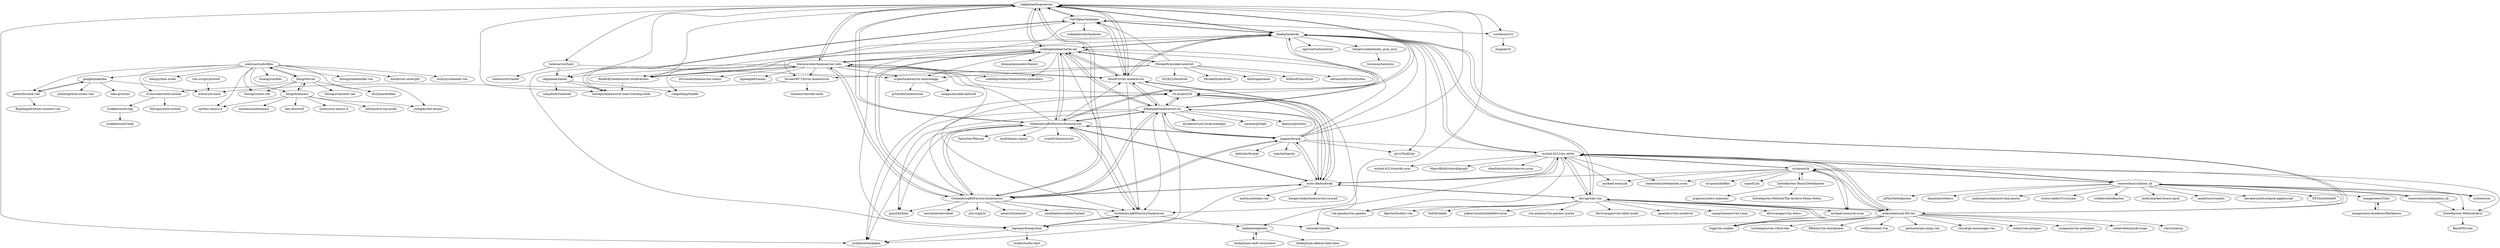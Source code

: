 digraph G {
"ralphbean/bugwarrior" -> "ValiValpas/taskopen"
"ralphbean/bugwarrior" -> "coddingtonbear/inthe.am"
"ralphbean/bugwarrior" -> "ralphbean/taskw"
"ralphbean/bugwarrior" -> "theunraveler/taskwarrior-web"
"ralphbean/bugwarrior" -> "tbabej/taskwiki"
"ralphbean/bugwarrior" -> "blindFS/vim-taskwarrior"
"ralphbean/bugwarrior" -> "GothenburgBitFactory/timewarrior"
"ralphbean/bugwarrior" -> "GothenburgBitFactory/taskwarrior"
"ralphbean/bugwarrior" -> "flickerfly/taskwarrior-notifications"
"ralphbean/bugwarrior" -> "jschlatow/taskopen"
"ralphbean/bugwarrior" -> "kdheepak/taskwarrior-tui"
"ralphbean/bugwarrior" -> "scottkosty/vit"
"ralphbean/bugwarrior" -> "GothenburgBitFactory/taskserver"
"ralphbean/bugwarrior" -> "kostajh/taskwarrior-time-tracking-hook"
"ralphbean/bugwarrior" -> "taskwarrior/task"
"Zettelkasten-Team/Zettelkasten" -> "sirupsen/zk"
"Zettelkasten-Team/Zettelkasten" -> "Zettelkasten-Method/The-Archive-Demo-Notes"
"Zettelkasten-Team/Zettelkasten" -> "argenos/zotero-mdnotes" ["e"=1]
"GothenburgBitFactory/taskwarrior" -> "GothenburgBitFactory/timewarrior"
"GothenburgBitFactory/taskwarrior" -> "kdheepak/taskwarrior-tui"
"GothenburgBitFactory/taskwarrior" -> "GothenburgBitFactory/taskserver"
"GothenburgBitFactory/taskwarrior" -> "coddingtonbear/inthe.am"
"GothenburgBitFactory/taskwarrior" -> "tools-life/taskwiki"
"GothenburgBitFactory/taskwarrior" -> "ralphbean/bugwarrior"
"GothenburgBitFactory/taskwarrior" -> "vit-project/vit"
"GothenburgBitFactory/taskwarrior" -> "vimwiki/vimwiki" ["e"=1]
"GothenburgBitFactory/taskwarrior" -> "jrnl-org/jrnl" ["e"=1]
"GothenburgBitFactory/taskwarrior" -> "naggie/dstask"
"GothenburgBitFactory/taskwarrior" -> "neomutt/neomutt" ["e"=1]
"GothenburgBitFactory/taskwarrior" -> "theunraveler/taskwarrior-web"
"GothenburgBitFactory/taskwarrior" -> "pimutils/khal" ["e"=1]
"GothenburgBitFactory/taskwarrior" -> "smallhadroncollider/taskell" ["e"=1]
"GothenburgBitFactory/taskwarrior" -> "newsboat/newsboat" ["e"=1]
"lervag/wiki.vim" -> "fcpg/vim-waikiki"
"lervag/wiki.vim" -> "michal-h21/vim-zettel"
"lervag/wiki.vim" -> "alok/notational-fzf-vim"
"lervag/wiki.vim" -> "samgriesemer/vim-roam"
"lervag/wiki.vim" -> "dhruvasagar/vim-dotoo" ["e"=1]
"lervag/wiki.vim" -> "tools-life/taskwiki"
"lervag/wiki.vim" -> "dkarter/bullets.vim" ["e"=1]
"lervag/wiki.vim" -> "tbabej/taskwiki"
"lervag/wiki.vim" -> "SidOfc/mkdx" ["e"=1]
"lervag/wiki.vim" -> "jakewvincent/mkdnflow.nvim" ["e"=1]
"lervag/wiki.vim" -> "vim-pandoc/vim-pandoc-syntax" ["e"=1]
"lervag/wiki.vim" -> "dhruvasagar/vim-table-mode" ["e"=1]
"lervag/wiki.vim" -> "vim-pandoc/vim-pandoc" ["e"=1]
"lervag/wiki.vim" -> "mickael-menu/zk-nvim" ["e"=1]
"lervag/wiki.vim" -> "gpanders/vim-medieval"
"coddingtonbear/inthe.am" -> "ralphbean/bugwarrior"
"coddingtonbear/inthe.am" -> "kdheepak/taskwarrior-tui"
"coddingtonbear/inthe.am" -> "theunraveler/taskwarrior-web"
"coddingtonbear/inthe.am" -> "GothenburgBitFactory/timewarrior"
"coddingtonbear/inthe.am" -> "GothenburgBitFactory/taskserver"
"coddingtonbear/inthe.am" -> "MirakelX/mirakel-android"
"coddingtonbear/inthe.am" -> "GothenburgBitFactory/taskwarrior"
"coddingtonbear/inthe.am" -> "bgregos/foreground"
"coddingtonbear/inthe.am" -> "svijee/taskwarrior-androidapp"
"coddingtonbear/inthe.am" -> "tbabej/taskwiki"
"coddingtonbear/inthe.am" -> "blindFS/vim-taskwarrior"
"coddingtonbear/inthe.am" -> "vit-project/vit"
"coddingtonbear/inthe.am" -> "liloman/pomodoroTasks2"
"coddingtonbear/inthe.am" -> "flickerfly/taskwarrior-notifications"
"coddingtonbear/inthe.am" -> "coddingtonbear/taskwarrior-pomodoro"
"sirupsen/zk" -> "michal-h21/vim-zettel"
"sirupsen/zk" -> "mickael-menu/zk" ["e"=1]
"sirupsen/zk" -> "mickael-menu/zk-nvim" ["e"=1]
"sirupsen/zk" -> "Zettelkasten-Method/zkviz"
"sirupsen/zk" -> "naps62/zk"
"sirupsen/zk" -> "sirupsen/dotfiles"
"sirupsen/zk" -> "renerocksai/sublime_zk"
"sirupsen/zk" -> "Zettelkasten-Team/Zettelkasten"
"sirupsen/zk" -> "renerocksai/telekasten.nvim" ["e"=1]
"sirupsen/zk" -> "alok/notational-fzf-vim"
"sirupsen/zk" -> "tools-life/taskwiki"
"renerocksai/sublime_zk" -> "renerocksai/sublimeless_zk"
"renerocksai/sublime_zk" -> "Zettelkasten-Method/zkviz"
"renerocksai/sublime_zk" -> "michal-h21/vim-zettel"
"renerocksai/sublime_zk" -> "iandol/scrivomatic" ["e"=1]
"renerocksai/sublime_zk" -> "davepwsmith/zotpick-applescript" ["e"=1]
"renerocksai/sublime_zk" -> "sirupsen/zk"
"renerocksai/sublime_zk" -> "EFLS/zetteldeft" ["e"=1]
"renerocksai/sublime_zk" -> "sjPlot/Zettelkasten"
"renerocksai/sublime_zk" -> "deanishe/zothero" ["e"=1]
"renerocksai/sublime_zk" -> "andymatuschak/note-link-janitor" ["e"=1]
"renerocksai/sublime_zk" -> "srid/neuron" ["e"=1]
"renerocksai/sublime_zk" -> "rochus-keller/CrossLine"
"renerocksai/sublime_zk" -> "crelder/zettelkasten"
"renerocksai/sublime_zk" -> "kotfu/marked-bonus-pack" ["e"=1]
"renerocksai/sublime_zk" -> "mangecoeur/Citer"
"google/maktaba" -> "luke-gru/riml" ["e"=1]
"google/maktaba" -> "arecarn/crunch"
"google/maktaba" -> "jaxbot/github-issues.vim" ["e"=1]
"google/maktaba" -> "jaxbot/brolink.vim"
"joedicastro/dotfiles" -> "lxneng/vimfiles"
"joedicastro/dotfiles" -> "bling/dotvim"
"joedicastro/dotfiles" -> "sachac/.emacs.d" ["e"=1]
"joedicastro/dotfiles" -> "Shougo/unite.vim" ["e"=1]
"joedicastro/dotfiles" -> "google/maktaba"
"joedicastro/dotfiles" -> "jaxbot/brolink.vim"
"joedicastro/dotfiles" -> "Shougo/neobundle.vim" ["e"=1]
"joedicastro/dotfiles" -> "h1mesuke/unite-outline"
"joedicastro/dotfiles" -> "bling/dotemacs"
"joedicastro/dotfiles" -> "kmnk/vim-unite-giti"
"joedicastro/dotfiles" -> "itchyny/calendar.vim" ["e"=1]
"joedicastro/dotfiles" -> "klen/python-mode" ["e"=1]
"joedicastro/dotfiles" -> "jwiegley/dot-emacs" ["e"=1]
"bling/dotvim" -> "bling/dotemacs"
"bling/dotvim" -> "terryma/dotfiles"
"bling/dotvim" -> "Shougo/vimshell.vim" ["e"=1]
"bling/dotvim" -> "Shougo/unite.vim" ["e"=1]
"bling/dotvim" -> "joedicastro/dotfiles"
"bling/dotvim" -> "h1mesuke/unite-outline"
"ralphbean/taskw" -> "campbellr/taskweb"
"ralphbean/taskw" -> "robgolding/tasklib"
"ralphbean/taskw" -> "kostajh/taskwarrior-time-tracking-hook"
"svijee/taskwarrior-androidapp" -> "azapps/mirakel-android" ["e"=1]
"svijee/taskwarrior-androidapp" -> "pi3ch/tb2taskwarrior"
"theunraveler/taskwarrior-web" -> "flickerfly/taskwarrior-notifications"
"theunraveler/taskwarrior-web" -> "coddingtonbear/inthe.am"
"theunraveler/taskwarrior-web" -> "ralphbean/bugwarrior"
"theunraveler/taskwarrior-web" -> "ralphbean/taskw"
"theunraveler/taskwarrior-web" -> "blindFS/vim-taskwarrior"
"theunraveler/taskwarrior-web" -> "svijee/taskwarrior-androidapp"
"theunraveler/taskwarrior-web" -> "farseer90718/vim-taskwarrior"
"theunraveler/taskwarrior-web" -> "vit-project/vit"
"theunraveler/taskwarrior-web" -> "GothenburgBitFactory/taskserver"
"theunraveler/taskwarrior-web" -> "coddingtonbear/taskwarrior-pomodoro"
"theunraveler/taskwarrior-web" -> "bgregos/foreground"
"theunraveler/taskwarrior-web" -> "ValiValpas/taskopen"
"theunraveler/taskwarrior-web" -> "GothenburgBitFactory/taskwarrior"
"theunraveler/taskwarrior-web" -> "DCsunset/taskwarrior-webui"
"theunraveler/taskwarrior-web" -> "mjheagle8/tasknc"
"vim-scripts/DrawIt" -> "arecarn/crunch"
"vit-project/vit" -> "kdheepak/taskwarrior-tui"
"vit-project/vit" -> "tools-life/taskwiki"
"vit-project/vit" -> "tbabej/taskpirate"
"vit-project/vit" -> "jschlatow/taskopen"
"michal-h21/vim-zettel" -> "alok/notational-fzf-vim"
"michal-h21/vim-zettel" -> "sirupsen/zk"
"michal-h21/vim-zettel" -> "michal-h21/vimwiki-sync"
"michal-h21/vim-zettel" -> "tools-life/taskwiki"
"michal-h21/vim-zettel" -> "lervag/wiki.vim"
"michal-h21/vim-zettel" -> "mickael-menu/zk-nvim" ["e"=1]
"michal-h21/vim-zettel" -> "MaxvdKolk/vimwikigraph"
"michal-h21/vim-zettel" -> "tbabej/taskwiki"
"michal-h21/vim-zettel" -> "renerocksai/sublime_zk"
"michal-h21/vim-zettel" -> "mickael-menu/zk" ["e"=1]
"michal-h21/vim-zettel" -> "vim-pandoc/vim-pandoc" ["e"=1]
"michal-h21/vim-zettel" -> "oberblastmeister/neuron.nvim" ["e"=1]
"michal-h21/vim-zettel" -> "vimwiki/vimwiki" ["e"=1]
"michal-h21/vim-zettel" -> "renerocksai/telekasten.nvim" ["e"=1]
"michal-h21/vim-zettel" -> "srid/neuron" ["e"=1]
"alok/notational-fzf-vim" -> "michal-h21/vim-zettel"
"alok/notational-fzf-vim" -> "lervag/wiki.vim"
"alok/notational-fzf-vim" -> "fcpg/vim-waikiki"
"alok/notational-fzf-vim" -> "wellle/context.vim" ["e"=1]
"alok/notational-fzf-vim" -> "pechorin/any-jump.vim" ["e"=1]
"alok/notational-fzf-vim" -> "vimwiki/vimwiki" ["e"=1]
"alok/notational-fzf-vim" -> "tbabej/taskwiki"
"alok/notational-fzf-vim" -> "rhysd/git-messenger.vim" ["e"=1]
"alok/notational-fzf-vim" -> "mhinz/vim-grepper" ["e"=1]
"alok/notational-fzf-vim" -> "junegunn/vim-peekaboo" ["e"=1]
"alok/notational-fzf-vim" -> "unblevable/quick-scope" ["e"=1]
"alok/notational-fzf-vim" -> "sirupsen/zk"
"alok/notational-fzf-vim" -> "vhyrro/neorg" ["e"=1]
"alok/notational-fzf-vim" -> "liuchengxu/vim-which-key" ["e"=1]
"alok/notational-fzf-vim" -> "RRethy/vim-hexokinase" ["e"=1]
"GothenburgBitFactory/timewarrior" -> "GothenburgBitFactory/taskwarrior"
"GothenburgBitFactory/timewarrior" -> "GothenburgBitFactory/taskserver"
"GothenburgBitFactory/timewarrior" -> "kdheepak/taskwarrior-tui"
"GothenburgBitFactory/timewarrior" -> "coddingtonbear/inthe.am"
"GothenburgBitFactory/timewarrior" -> "tools-life/taskwiki"
"GothenburgBitFactory/timewarrior" -> "ralphbean/bugwarrior"
"GothenburgBitFactory/timewarrior" -> "tbabej/taskwiki"
"GothenburgBitFactory/timewarrior" -> "TailorDev/Watson" ["e"=1]
"GothenburgBitFactory/timewarrior" -> "lauft/timew-report"
"GothenburgBitFactory/timewarrior" -> "svenXY/timewarrior"
"GothenburgBitFactory/timewarrior" -> "blindFS/vim-taskwarrior"
"GothenburgBitFactory/timewarrior" -> "pimutils/khal" ["e"=1]
"GothenburgBitFactory/timewarrior" -> "naggie/dstask"
"GothenburgBitFactory/timewarrior" -> "jschlatow/taskopen"
"GothenburgBitFactory/timewarrior" -> "theunraveler/taskwarrior-web"
"kdheepak/taskwarrior-tui" -> "GothenburgBitFactory/taskwarrior"
"kdheepak/taskwarrior-tui" -> "tools-life/taskwiki"
"kdheepak/taskwarrior-tui" -> "vit-project/vit"
"kdheepak/taskwarrior-tui" -> "coddingtonbear/inthe.am"
"kdheepak/taskwarrior-tui" -> "GothenburgBitFactory/timewarrior"
"kdheepak/taskwarrior-tui" -> "naggie/dstask"
"kdheepak/taskwarrior-tui" -> "jschlatow/taskopen"
"kdheepak/taskwarrior-tui" -> "bgregos/foreground"
"kdheepak/taskwarrior-tui" -> "GothenburgBitFactory/taskserver"
"kdheepak/taskwarrior-tui" -> "aryakaul/rusty-krab-manager" ["e"=1]
"kdheepak/taskwarrior-tui" -> "blindFS/vim-taskwarrior"
"kdheepak/taskwarrior-tui" -> "sayanarijit/xplr" ["e"=1]
"kdheepak/taskwarrior-tui" -> "ralphbean/bugwarrior"
"kdheepak/taskwarrior-tui" -> "kamiyaa/joshuto" ["e"=1]
"kdheepak/taskwarrior-tui" -> "pimutils/khal" ["e"=1]
"naggie/dstask" -> "ad-si/TaskLite"
"naggie/dstask" -> "kdheepak/taskwarrior-tui"
"naggie/dstask" -> "tools-life/taskwiki"
"naggie/dstask" -> "topydo/topydo" ["e"=1]
"naggie/dstask" -> "GothenburgBitFactory/taskwarrior"
"naggie/dstask" -> "tbabej/taskwiki"
"naggie/dstask" -> "GothenburgBitFactory/timewarrior"
"naggie/dstask" -> "vit-project/vit"
"naggie/dstask" -> "balta2ar/brotab"
"naggie/dstask" -> "michal-h21/vim-zettel"
"naggie/dstask" -> "coddingtonbear/inthe.am"
"naggie/dstask" -> "ralphbean/bugwarrior"
"ValiValpas/taskopen" -> "kostajh/taskwarrior-time-tracking-hook"
"ValiValpas/taskopen" -> "ralphbean/bugwarrior"
"ValiValpas/taskopen" -> "tbabej/taskwiki"
"ValiValpas/taskopen" -> "mikebobroski/tasknote"
"ValiValpas/taskopen" -> "farseer90718/vim-taskwarrior"
"ValiValpas/taskopen" -> "blindFS/vim-taskwarrior"
"ValiValpas/taskopen" -> "scottkosty/vit"
"blindFS/vim-taskwarrior" -> "tbabej/taskwiki"
"blindFS/vim-taskwarrior" -> "tools-life/taskwiki"
"blindFS/vim-taskwarrior" -> "ValiValpas/taskopen"
"blindFS/vim-taskwarrior" -> "ralphbean/bugwarrior"
"blindFS/vim-taskwarrior" -> "theunraveler/taskwarrior-web"
"blindFS/vim-taskwarrior" -> "kdheepak/taskwarrior-tui"
"blindFS/vim-taskwarrior" -> "GothenburgBitFactory/taskserver"
"blindFS/vim-taskwarrior" -> "coddingtonbear/inthe.am"
"blindFS/vim-taskwarrior" -> "vit-project/vit"
"tbabej/taskwiki" -> "blindFS/vim-taskwarrior"
"tbabej/taskwiki" -> "ValiValpas/taskopen"
"tbabej/taskwiki" -> "ralphbean/bugwarrior"
"tbabej/taskwiki" -> "coddingtonbear/inthe.am"
"tbabej/taskwiki" -> "michal-h21/vim-zettel"
"tbabej/taskwiki" -> "robgolding/tasklib"
"tbabej/taskwiki" -> "GothenburgBitFactory/timewarrior"
"tbabej/taskwiki" -> "lervag/wiki.vim"
"tbabej/taskwiki" -> "ad-si/TaskLite"
"tbabej/taskwiki" -> "bergercookie/taskw_gcal_sync"
"tbabej/taskwiki" -> "ogarcia/trellowarrior"
"tbabej/taskwiki" -> "flickerfly/taskwarrior-notifications"
"tbabej/taskwiki" -> "alok/notational-fzf-vim"
"MirakelX/mirakel-android" -> "svijee/taskwarrior-androidapp"
"MirakelX/mirakel-android" -> "coddingtonbear/inthe.am"
"MirakelX/mirakel-android" -> "dmfs/opentasks" ["e"=1]
"MirakelX/mirakel-android" -> "bitfireAT/davdroid" ["e"=1]
"MirakelX/mirakel-android" -> "adrianchifor/Swiftnotes"
"MirakelX/mirakel-android" -> "rfc2822/davdroid" ["e"=1]
"MirakelX/mirakel-android" -> "MirakelX/davdroid" ["e"=1]
"MirakelX/mirakel-android" -> "ValiValpas/taskopen"
"MirakelX/mirakel-android" -> "farseer90718/vim-taskwarrior"
"fcpg/vim-waikiki" -> "lervag/wiki.vim"
"GothenburgBitFactory/taskserver" -> "GothenburgBitFactory/timewarrior"
"GothenburgBitFactory/taskserver" -> "tbabej/taskpirate"
"GothenburgBitFactory/taskserver" -> "bgregos/foreground"
"bgregos/foreground" -> "jschlatow/taskopen"
"bgregos/foreground" -> "GothenburgBitFactory/taskserver"
"bgregos/foreground" -> "bradyt/taskw-dart"
"jaxbot/brolink.vim" -> "google/maktaba"
"jaxbot/brolink.vim" -> "Bogdanp/browser-connect.vim"
"bling/dotemacs" -> "bling/dotvim"
"bling/dotemacs" -> "lunaryorn/.emacs.d"
"bling/dotemacs" -> "jwiegley/dot-emacs" ["e"=1]
"bling/dotemacs" -> "edwtjo/evil-org-mode" ["e"=1]
"bling/dotemacs" -> "wasamasa/dotemacs" ["e"=1]
"bling/dotemacs" -> "sachac/.emacs.d" ["e"=1]
"bling/dotemacs" -> "abo-abo/worf"
"renerocksai/sublimeless_zk" -> "renerocksai/sublime_zk"
"renerocksai/sublimeless_zk" -> "Zettelkasten-Method/zkviz"
"flickerfly/taskwarrior-notifications" -> "kostajh/taskwarrior-time-tracking-hook"
"flickerfly/taskwarrior-notifications" -> "theunraveler/taskwarrior-web"
"taskwarrior/task" -> "taskwarrior/taskd"
"taskwarrior/task" -> "ralphbean/taskw"
"taskwarrior/task" -> "svijee/taskwarrior-androidapp"
"mangecoeur/AcademicMarkdown" -> "mangecoeur/Citer"
"mangecoeur/Citer" -> "mangecoeur/AcademicMarkdown"
"tools-life/taskwiki" -> "kdheepak/taskwarrior-tui"
"tools-life/taskwiki" -> "jschlatow/taskopen"
"tools-life/taskwiki" -> "blindFS/vim-taskwarrior"
"tools-life/taskwiki" -> "vit-project/vit"
"tools-life/taskwiki" -> "michal-h21/vim-zettel"
"tools-life/taskwiki" -> "bergercookie/taskwarrior-syncall"
"tools-life/taskwiki" -> "GothenburgBitFactory/timewarrior"
"tools-life/taskwiki" -> "naggie/dstask"
"tools-life/taskwiki" -> "GothenburgBitFactory/taskwarrior"
"tools-life/taskwiki" -> "lervag/wiki.vim"
"tools-life/taskwiki" -> "mattn/calendar-vim"
"kostajh/taskwarrior-time-tracking-hook" -> "ValiValpas/taskopen"
"scottkosty/vit" -> "mogaal/vit"
"farseer90718/vim-taskwarrior" -> "arecarn/crunch"
"farseer90718/vim-taskwarrior" -> "teranex/vimwiki-tasks"
"bergercookie/taskw_gcal_sync" -> "burnison/tasksync"
"Zettelkasten-Method/zkviz" -> "BasilPH/vizel"
"tsukkee/unite-tag" -> "tsukkee/unite-help"
"tbabej/task.shift-recurrence" -> "tbabej/taskpirate"
"tbabej/taskpirate" -> "tbabej/task.shift-recurrence"
"tbabej/taskpirate" -> "tbabej/task.default-date-time"
"h1mesuke/unite-outline" -> "tsukkee/unite-tag"
"h1mesuke/unite-outline" -> "Shougo/unite-outline" ["e"=1]
"ralphbean/bugwarrior" ["l"="-11.748,-21.418"]
"ValiValpas/taskopen" ["l"="-11.732,-21.396"]
"coddingtonbear/inthe.am" ["l"="-11.738,-21.436"]
"ralphbean/taskw" ["l"="-11.722,-21.375"]
"theunraveler/taskwarrior-web" ["l"="-11.717,-21.428"]
"tbabej/taskwiki" ["l"="-11.793,-21.421"]
"blindFS/vim-taskwarrior" ["l"="-11.765,-21.425"]
"GothenburgBitFactory/timewarrior" ["l"="-11.756,-21.458"]
"GothenburgBitFactory/taskwarrior" ["l"="-11.746,-21.481"]
"flickerfly/taskwarrior-notifications" ["l"="-11.748,-21.401"]
"jschlatow/taskopen" ["l"="-11.766,-21.441"]
"kdheepak/taskwarrior-tui" ["l"="-11.774,-21.456"]
"scottkosty/vit" ["l"="-11.752,-21.354"]
"GothenburgBitFactory/taskserver" ["l"="-11.737,-21.451"]
"kostajh/taskwarrior-time-tracking-hook" ["l"="-11.744,-21.377"]
"taskwarrior/task" ["l"="-11.697,-21.362"]
"Zettelkasten-Team/Zettelkasten" ["l"="-11.954,-21.41"]
"sirupsen/zk" ["l"="-11.907,-21.436"]
"Zettelkasten-Method/The-Archive-Demo-Notes" ["l"="-11.987,-21.39"]
"argenos/zotero-mdnotes" ["l"="6.144,8.537"]
"tools-life/taskwiki" ["l"="-11.808,-21.455"]
"vit-project/vit" ["l"="-11.784,-21.44"]
"vimwiki/vimwiki" ["l"="-10.677,-22.344"]
"jrnl-org/jrnl" ["l"="-12.052,-18.1"]
"naggie/dstask" ["l"="-11.79,-21.472"]
"neomutt/neomutt" ["l"="-8.972,-20.255"]
"pimutils/khal" ["l"="-8.91,-20.339"]
"smallhadroncollider/taskell" ["l"="-8.206,12.02"]
"newsboat/newsboat" ["l"="-8.949,-20.226"]
"lervag/wiki.vim" ["l"="-11.839,-21.426"]
"fcpg/vim-waikiki" ["l"="-11.851,-21.398"]
"michal-h21/vim-zettel" ["l"="-11.861,-21.451"]
"alok/notational-fzf-vim" ["l"="-11.867,-21.421"]
"samgriesemer/vim-roam" ["l"="-11.868,-21.384"]
"dhruvasagar/vim-dotoo" ["l"="-10.495,-22.057"]
"dkarter/bullets.vim" ["l"="-10.582,-21.958"]
"SidOfc/mkdx" ["l"="-10.605,-21.975"]
"jakewvincent/mkdnflow.nvim" ["l"="-11.166,-20.401"]
"vim-pandoc/vim-pandoc-syntax" ["l"="-10.722,-22.071"]
"dhruvasagar/vim-table-mode" ["l"="-10.561,-22.153"]
"vim-pandoc/vim-pandoc" ["l"="-10.612,-22.093"]
"mickael-menu/zk-nvim" ["l"="-11.206,-20.434"]
"gpanders/vim-medieval" ["l"="-11.859,-21.474"]
"MirakelX/mirakel-android" ["l"="-11.681,-21.411"]
"bgregos/foreground" ["l"="-11.718,-21.466"]
"svijee/taskwarrior-androidapp" ["l"="-11.694,-21.392"]
"liloman/pomodoroTasks2" ["l"="-11.765,-21.393"]
"coddingtonbear/taskwarrior-pomodoro" ["l"="-11.681,-21.443"]
"mickael-menu/zk" ["l"="-11.233,-20.458"]
"Zettelkasten-Method/zkviz" ["l"="-11.955,-21.45"]
"naps62/zk" ["l"="-11.934,-21.43"]
"sirupsen/dotfiles" ["l"="-11.924,-21.397"]
"renerocksai/sublime_zk" ["l"="-11.932,-21.473"]
"renerocksai/telekasten.nvim" ["l"="-11.191,-20.47"]
"renerocksai/sublimeless_zk" ["l"="-11.96,-21.474"]
"iandol/scrivomatic" ["l"="7.324,7.904"]
"davepwsmith/zotpick-applescript" ["l"="6.171,8.707"]
"EFLS/zetteldeft" ["l"="-8.341,-22.157"]
"sjPlot/Zettelkasten" ["l"="-11.983,-21.506"]
"deanishe/zothero" ["l"="6.185,8.638"]
"andymatuschak/note-link-janitor" ["l"="-32.581,-16.48"]
"srid/neuron" ["l"="-11.387,-20.431"]
"rochus-keller/CrossLine" ["l"="-11.984,-21.477"]
"crelder/zettelkasten" ["l"="-11.936,-21.507"]
"kotfu/marked-bonus-pack" ["l"="-47.295,-2.393"]
"mangecoeur/Citer" ["l"="-11.955,-21.524"]
"google/maktaba" ["l"="-11.469,-21.326"]
"luke-gru/riml" ["l"="-7.456,14.503"]
"arecarn/crunch" ["l"="-11.555,-21.352"]
"jaxbot/github-issues.vim" ["l"="-10.623,-21.929"]
"jaxbot/brolink.vim" ["l"="-11.437,-21.327"]
"joedicastro/dotfiles" ["l"="-11.398,-21.3"]
"lxneng/vimfiles" ["l"="-11.417,-21.279"]
"bling/dotvim" ["l"="-11.364,-21.283"]
"sachac/.emacs.d" ["l"="-8.371,-21.966"]
"Shougo/unite.vim" ["l"="-10.411,-22.247"]
"Shougo/neobundle.vim" ["l"="-10.395,-22.223"]
"h1mesuke/unite-outline" ["l"="-11.353,-21.313"]
"bling/dotemacs" ["l"="-11.374,-21.255"]
"kmnk/vim-unite-giti" ["l"="-11.388,-21.331"]
"itchyny/calendar.vim" ["l"="-10.522,-22.182"]
"klen/python-mode" ["l"="-10.387,-22.434"]
"jwiegley/dot-emacs" ["l"="-8.414,-21.92"]
"terryma/dotfiles" ["l"="-11.325,-21.274"]
"Shougo/vimshell.vim" ["l"="-10.399,-22.172"]
"campbellr/taskweb" ["l"="-11.713,-21.345"]
"robgolding/tasklib" ["l"="-11.772,-21.374"]
"azapps/mirakel-android" ["l"="-26.983,-23.61"]
"pi3ch/tb2taskwarrior" ["l"="-11.669,-21.369"]
"farseer90718/vim-taskwarrior" ["l"="-11.651,-21.387"]
"DCsunset/taskwarrior-webui" ["l"="-11.655,-21.443"]
"mjheagle8/tasknc" ["l"="-11.679,-21.463"]
"vim-scripts/DrawIt" ["l"="-11.54,-21.327"]
"tbabej/taskpirate" ["l"="-11.785,-21.402"]
"michal-h21/vimwiki-sync" ["l"="-11.891,-21.472"]
"MaxvdKolk/vimwikigraph" ["l"="-11.879,-21.488"]
"oberblastmeister/neuron.nvim" ["l"="-11.154,-20.434"]
"wellle/context.vim" ["l"="-10.588,-21.993"]
"pechorin/any-jump.vim" ["l"="-10.607,-22"]
"rhysd/git-messenger.vim" ["l"="-10.573,-22.01"]
"mhinz/vim-grepper" ["l"="-10.569,-22.071"]
"junegunn/vim-peekaboo" ["l"="-10.528,-22.039"]
"unblevable/quick-scope" ["l"="-10.552,-22.031"]
"vhyrro/neorg" ["l"="-11.032,-20.475"]
"liuchengxu/vim-which-key" ["l"="-10.669,-22.15"]
"RRethy/vim-hexokinase" ["l"="-10.572,-21.973"]
"TailorDev/Watson" ["l"="-47.546,-2.244"]
"lauft/timew-report" ["l"="-11.722,-21.503"]
"svenXY/timewarrior" ["l"="-11.752,-21.512"]
"aryakaul/rusty-krab-manager" ["l"="-12.233,-18.27"]
"sayanarijit/xplr" ["l"="-12.065,-18.263"]
"kamiyaa/joshuto" ["l"="-12.102,-18.34"]
"ad-si/TaskLite" ["l"="-11.824,-21.469"]
"topydo/topydo" ["l"="-27.042,-16.317"]
"balta2ar/brotab" ["l"="-11.793,-21.54"]
"mikebobroski/tasknote" ["l"="-11.728,-21.35"]
"bergercookie/taskw_gcal_sync" ["l"="-11.823,-21.36"]
"ogarcia/trellowarrior" ["l"="-11.71,-21.447"]
"dmfs/opentasks" ["l"="-28.191,-21.803"]
"bitfireAT/davdroid" ["l"="-28.146,-21.656"]
"adrianchifor/Swiftnotes" ["l"="-11.625,-21.416"]
"rfc2822/davdroid" ["l"="-26.941,-23.609"]
"MirakelX/davdroid" ["l"="-26.967,-23.589"]
"bradyt/taskw-dart" ["l"="-11.685,-21.498"]
"Bogdanp/browser-connect.vim" ["l"="-11.428,-21.359"]
"lunaryorn/.emacs.d" ["l"="-11.385,-21.224"]
"edwtjo/evil-org-mode" ["l"="-8.021,-21.864"]
"wasamasa/dotemacs" ["l"="-8.456,-21.946"]
"abo-abo/worf" ["l"="-11.35,-21.228"]
"taskwarrior/taskd" ["l"="-11.682,-21.339"]
"mangecoeur/AcademicMarkdown" ["l"="-11.967,-21.545"]
"bergercookie/taskwarrior-syncall" ["l"="-11.827,-21.494"]
"mattn/calendar-vim" ["l"="-11.836,-21.518"]
"mogaal/vit" ["l"="-11.757,-21.322"]
"teranex/vimwiki-tasks" ["l"="-11.625,-21.372"]
"burnison/tasksync" ["l"="-11.839,-21.325"]
"BasilPH/vizel" ["l"="-11.99,-21.442"]
"tsukkee/unite-tag" ["l"="-11.322,-21.329"]
"tsukkee/unite-help" ["l"="-11.301,-21.336"]
"tbabej/task.shift-recurrence" ["l"="-11.801,-21.387"]
"tbabej/task.default-date-time" ["l"="-11.798,-21.372"]
"Shougo/unite-outline" ["l"="-10.407,-22.015"]
}
